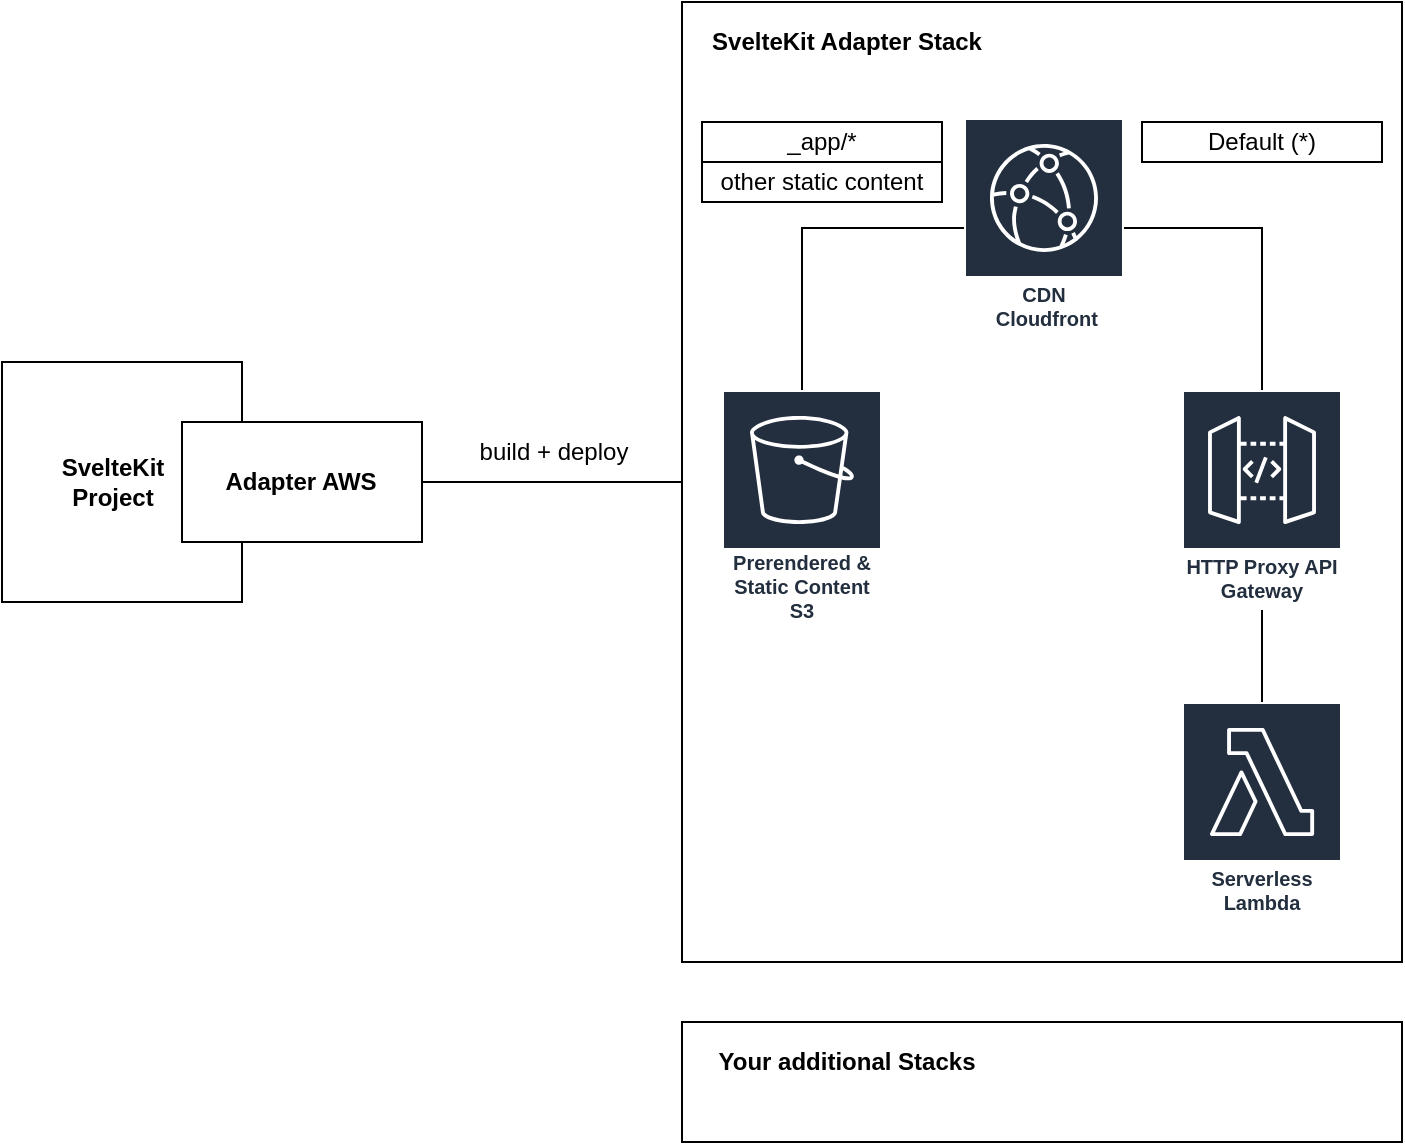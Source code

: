 <mxfile version="19.0.3" type="device"><diagram id="Ht1M8jgEwFfnCIfOTk4-" name="Page-1"><mxGraphModel dx="2066" dy="1154" grid="1" gridSize="10" guides="1" tooltips="1" connect="1" arrows="1" fold="1" page="1" pageScale="1" pageWidth="1169" pageHeight="827" math="0" shadow="0"><root><mxCell id="0"/><mxCell id="1" parent="0"/><mxCell id="ulep6MaeRu_wHvCxp79e-1" value="" style="rounded=0;whiteSpace=wrap;html=1;" parent="1" vertex="1"><mxGeometry x="200" y="290" width="120" height="120" as="geometry"/></mxCell><mxCell id="ulep6MaeRu_wHvCxp79e-19" style="edgeStyle=orthogonalEdgeStyle;rounded=0;orthogonalLoop=1;jettySize=auto;html=1;endArrow=none;endFill=0;" parent="1" source="ulep6MaeRu_wHvCxp79e-2" target="ulep6MaeRu_wHvCxp79e-5" edge="1"><mxGeometry relative="1" as="geometry"/></mxCell><mxCell id="ulep6MaeRu_wHvCxp79e-2" value="" style="rounded=0;whiteSpace=wrap;html=1;" parent="1" vertex="1"><mxGeometry x="290" y="320" width="120" height="60" as="geometry"/></mxCell><mxCell id="ulep6MaeRu_wHvCxp79e-3" value="Adapter AWS" style="text;html=1;resizable=0;autosize=1;align=center;verticalAlign=middle;points=[];fillColor=none;strokeColor=none;rounded=0;fontStyle=1" parent="1" vertex="1"><mxGeometry x="304" y="340" width="90" height="20" as="geometry"/></mxCell><mxCell id="ulep6MaeRu_wHvCxp79e-4" value="SvelteKit&lt;br&gt;Project" style="text;html=1;resizable=0;autosize=1;align=center;verticalAlign=middle;points=[];fillColor=none;strokeColor=none;rounded=0;fontStyle=1" parent="1" vertex="1"><mxGeometry x="220" y="335" width="70" height="30" as="geometry"/></mxCell><mxCell id="ulep6MaeRu_wHvCxp79e-5" value="" style="rounded=0;whiteSpace=wrap;html=1;" parent="1" vertex="1"><mxGeometry x="540" y="110" width="360" height="480" as="geometry"/></mxCell><mxCell id="ulep6MaeRu_wHvCxp79e-6" value="SvelteKit Adapter Stack" style="text;html=1;resizable=0;autosize=1;align=center;verticalAlign=middle;points=[];fillColor=none;strokeColor=none;rounded=0;fontStyle=1" parent="1" vertex="1"><mxGeometry x="547" y="120" width="150" height="20" as="geometry"/></mxCell><mxCell id="ulep6MaeRu_wHvCxp79e-9" value="CDN&lt;br&gt;&amp;nbsp;Cloudfront" style="sketch=0;outlineConnect=0;fontColor=#232F3E;gradientColor=none;strokeColor=#ffffff;fillColor=#232F3E;dashed=0;verticalLabelPosition=middle;verticalAlign=bottom;align=center;html=1;whiteSpace=wrap;fontSize=10;fontStyle=1;spacing=3;shape=mxgraph.aws4.productIcon;prIcon=mxgraph.aws4.cloudfront;" parent="1" vertex="1"><mxGeometry x="681" y="168" width="80" height="110" as="geometry"/></mxCell><mxCell id="ulep6MaeRu_wHvCxp79e-11" value="Prerendered &amp;amp; Static Content&lt;br&gt;S3" style="sketch=0;outlineConnect=0;fontColor=#232F3E;gradientColor=none;strokeColor=#ffffff;fillColor=#232F3E;dashed=0;verticalLabelPosition=middle;verticalAlign=bottom;align=center;html=1;whiteSpace=wrap;fontSize=10;fontStyle=1;spacing=3;shape=mxgraph.aws4.productIcon;prIcon=mxgraph.aws4.s3;" parent="1" vertex="1"><mxGeometry x="560" y="304" width="80" height="120" as="geometry"/></mxCell><mxCell id="ulep6MaeRu_wHvCxp79e-16" style="edgeStyle=orthogonalEdgeStyle;rounded=0;orthogonalLoop=1;jettySize=auto;html=1;endArrow=none;endFill=0;" parent="1" source="ulep6MaeRu_wHvCxp79e-9" target="ulep6MaeRu_wHvCxp79e-13" edge="1"><mxGeometry relative="1" as="geometry"><mxPoint x="760" y="225" as="sourcePoint"/></mxGeometry></mxCell><mxCell id="ulep6MaeRu_wHvCxp79e-17" style="edgeStyle=orthogonalEdgeStyle;rounded=0;orthogonalLoop=1;jettySize=auto;html=1;endArrow=none;endFill=0;" parent="1" source="ulep6MaeRu_wHvCxp79e-9" target="ulep6MaeRu_wHvCxp79e-11" edge="1"><mxGeometry relative="1" as="geometry"><mxPoint x="680" y="225" as="sourcePoint"/></mxGeometry></mxCell><mxCell id="ulep6MaeRu_wHvCxp79e-15" style="edgeStyle=orthogonalEdgeStyle;rounded=0;orthogonalLoop=1;jettySize=auto;html=1;endArrow=none;endFill=0;" parent="1" source="ulep6MaeRu_wHvCxp79e-13" target="ulep6MaeRu_wHvCxp79e-14" edge="1"><mxGeometry relative="1" as="geometry"/></mxCell><mxCell id="ulep6MaeRu_wHvCxp79e-13" value="HTTP Proxy API Gateway" style="sketch=0;outlineConnect=0;fontColor=#232F3E;gradientColor=none;strokeColor=#ffffff;fillColor=#232F3E;dashed=0;verticalLabelPosition=middle;verticalAlign=bottom;align=center;html=1;whiteSpace=wrap;fontSize=10;fontStyle=1;spacing=3;shape=mxgraph.aws4.productIcon;prIcon=mxgraph.aws4.api_gateway;" parent="1" vertex="1"><mxGeometry x="790" y="304" width="80" height="110" as="geometry"/></mxCell><mxCell id="ulep6MaeRu_wHvCxp79e-14" value="Serverless&lt;br&gt;Lambda" style="sketch=0;outlineConnect=0;fontColor=#232F3E;gradientColor=none;strokeColor=#ffffff;fillColor=#232F3E;dashed=0;verticalLabelPosition=middle;verticalAlign=bottom;align=center;html=1;whiteSpace=wrap;fontSize=10;fontStyle=1;spacing=3;shape=mxgraph.aws4.productIcon;prIcon=mxgraph.aws4.lambda;" parent="1" vertex="1"><mxGeometry x="790" y="460" width="80" height="110" as="geometry"/></mxCell><mxCell id="VaYHp8SwEo52CTvzwjfN-1" value="Default (*)" style="rounded=0;whiteSpace=wrap;html=1;" vertex="1" parent="1"><mxGeometry x="770" y="170" width="120" height="20" as="geometry"/></mxCell><mxCell id="VaYHp8SwEo52CTvzwjfN-3" value="_app/*" style="rounded=0;whiteSpace=wrap;html=1;" vertex="1" parent="1"><mxGeometry x="550" y="170" width="120" height="20" as="geometry"/></mxCell><mxCell id="VaYHp8SwEo52CTvzwjfN-5" value="other static content" style="rounded=0;whiteSpace=wrap;html=1;" vertex="1" parent="1"><mxGeometry x="550" y="190" width="120" height="20" as="geometry"/></mxCell><mxCell id="VaYHp8SwEo52CTvzwjfN-6" value="build + deploy" style="text;html=1;strokeColor=none;fillColor=none;align=center;verticalAlign=middle;whiteSpace=wrap;rounded=0;" vertex="1" parent="1"><mxGeometry x="421" y="320" width="110" height="30" as="geometry"/></mxCell><mxCell id="VaYHp8SwEo52CTvzwjfN-7" value="" style="rounded=0;whiteSpace=wrap;html=1;" vertex="1" parent="1"><mxGeometry x="540" y="620" width="360" height="60" as="geometry"/></mxCell><mxCell id="VaYHp8SwEo52CTvzwjfN-8" value="Your additional Stacks" style="text;html=1;resizable=0;autosize=1;align=center;verticalAlign=middle;points=[];fillColor=none;strokeColor=none;rounded=0;fontStyle=1" vertex="1" parent="1"><mxGeometry x="552" y="630" width="140" height="20" as="geometry"/></mxCell></root></mxGraphModel></diagram></mxfile>